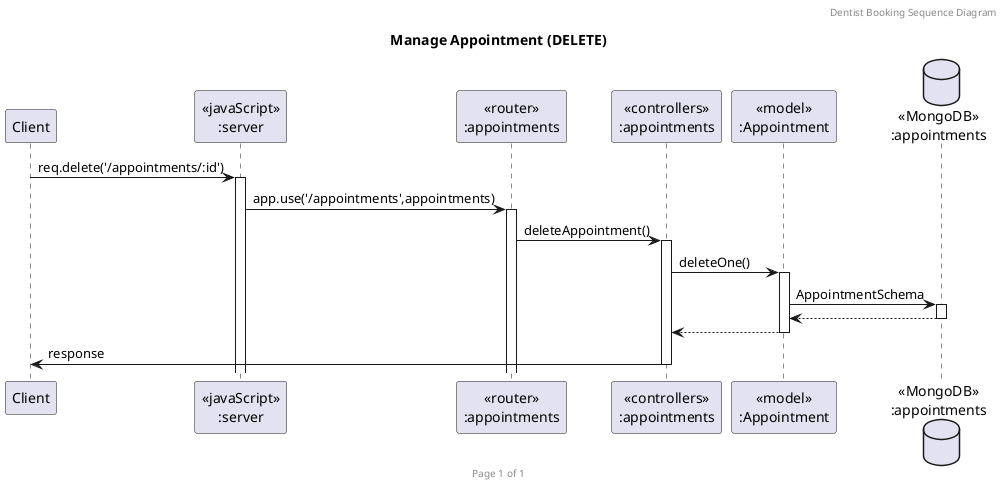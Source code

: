@startuml Manage Appointment (DELETE)

header Dentist Booking Sequence Diagram
footer Page %page% of %lastpage%
title "Manage Appointment (DELETE)"

participant "Client" as client
participant "<<javaScript>>\n:server" as server
participant "<<router>>\n:appointments" as routerAppointments
participant "<<controllers>>\n:appointments" as controllersAppointments
participant "<<model>>\n:Appointment" as modelAppointment
database "<<MongoDB>>\n:appointments" as AppointmentsDatabase

client->server ++:req.delete('/appointments/:id')
server->routerAppointments ++:app.use('/appointments',appointments)
routerAppointments -> controllersAppointments ++:deleteAppointment()
controllersAppointments->modelAppointment ++:deleteOne()
modelAppointment ->AppointmentsDatabase ++: AppointmentSchema
AppointmentsDatabase --> modelAppointment --:
controllersAppointments <-- modelAppointment --:
controllersAppointments->client --:response

@enduml
